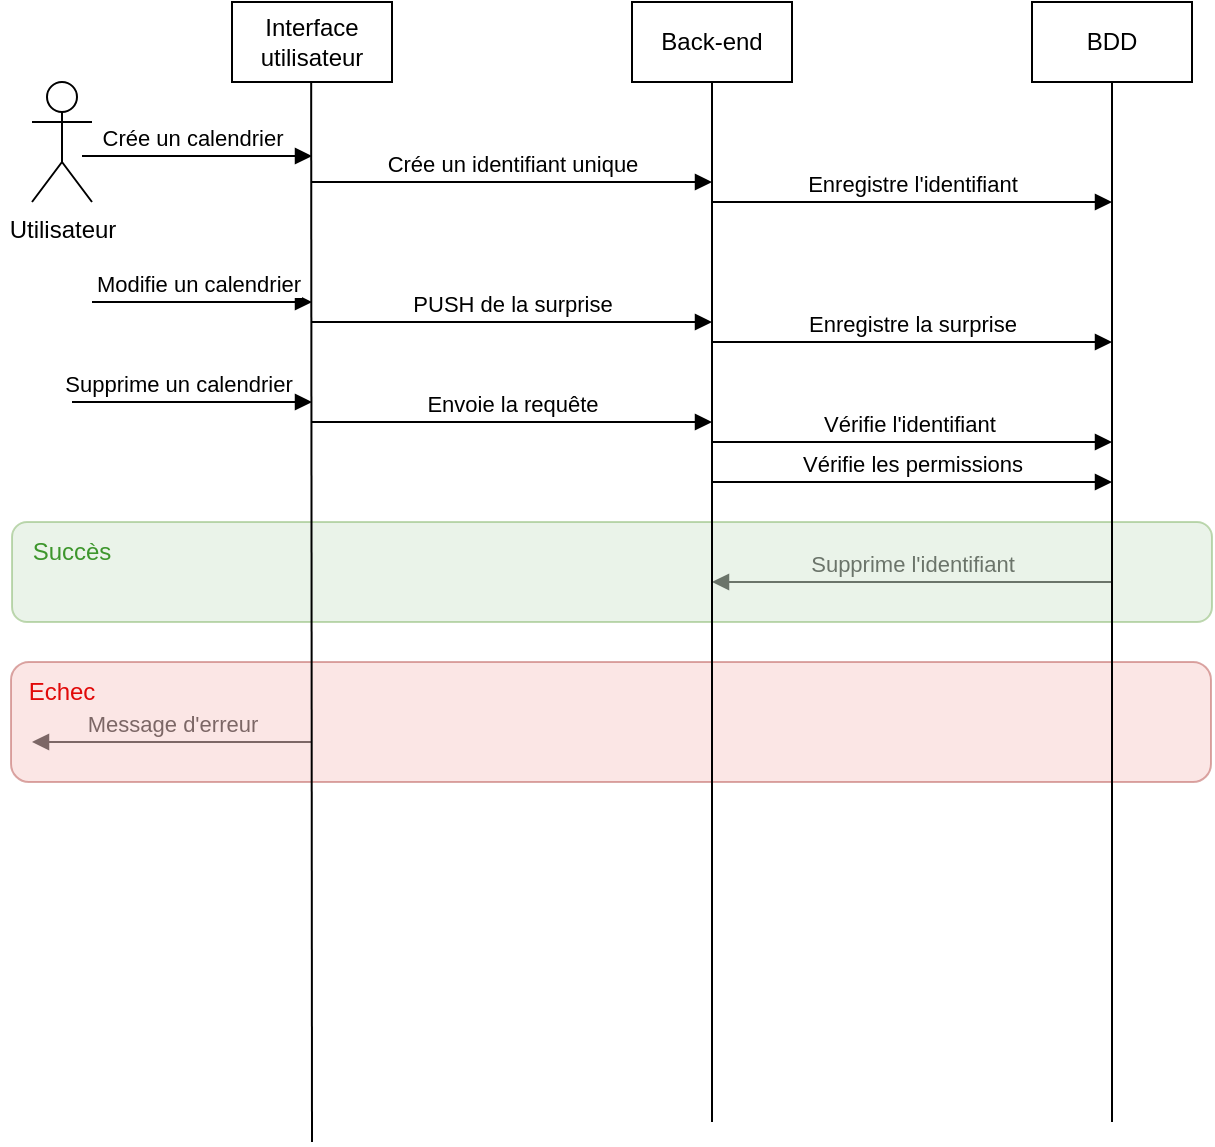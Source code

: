 <mxfile version="25.0.3">
  <diagram name="Page-1" id="2YBvvXClWsGukQMizWep">
    <mxGraphModel dx="954" dy="618" grid="1" gridSize="10" guides="1" tooltips="1" connect="1" arrows="1" fold="1" page="1" pageScale="1" pageWidth="850" pageHeight="1100" math="0" shadow="0">
      <root>
        <mxCell id="0" />
        <mxCell id="1" parent="0" />
        <mxCell id="XysUP8YYmFXSR3hWkTVW-45" value="Message d&#39;erreur" style="html=1;verticalAlign=bottom;endArrow=block;edgeStyle=elbowEdgeStyle;elbow=horizontal;curved=0;rounded=0;" parent="1" edge="1">
          <mxGeometry relative="1" as="geometry">
            <mxPoint x="310" y="430" as="sourcePoint" />
            <Array as="points">
              <mxPoint x="230" y="430" />
            </Array>
            <mxPoint x="170" y="430" as="targetPoint" />
          </mxGeometry>
        </mxCell>
        <mxCell id="XysUP8YYmFXSR3hWkTVW-48" value="" style="group" parent="1" vertex="1" connectable="0">
          <mxGeometry x="154.5" y="390" width="605" height="60" as="geometry" />
        </mxCell>
        <mxCell id="XysUP8YYmFXSR3hWkTVW-46" value="" style="rounded=1;whiteSpace=wrap;html=1;fillColor=#f8cecc;strokeColor=#b85450;opacity=50;" parent="XysUP8YYmFXSR3hWkTVW-48" vertex="1">
          <mxGeometry x="5" width="600" height="60" as="geometry" />
        </mxCell>
        <mxCell id="XysUP8YYmFXSR3hWkTVW-47" value="Echec" style="text;html=1;align=center;verticalAlign=middle;whiteSpace=wrap;rounded=0;fontColor=#e10909;" parent="XysUP8YYmFXSR3hWkTVW-48" vertex="1">
          <mxGeometry width="60" height="30" as="geometry" />
        </mxCell>
        <mxCell id="XysUP8YYmFXSR3hWkTVW-40" value="Supprime l&#39;identifiant" style="html=1;verticalAlign=bottom;endArrow=block;edgeStyle=elbowEdgeStyle;elbow=horizontal;curved=0;rounded=0;" parent="1" edge="1">
          <mxGeometry relative="1" as="geometry">
            <mxPoint x="710" y="350" as="sourcePoint" />
            <Array as="points">
              <mxPoint x="595" y="350" />
            </Array>
            <mxPoint x="510" y="350" as="targetPoint" />
          </mxGeometry>
        </mxCell>
        <mxCell id="XysUP8YYmFXSR3hWkTVW-43" value="" style="rounded=1;whiteSpace=wrap;html=1;fillColor=#d5e8d4;strokeColor=#82b366;opacity=50;" parent="1" vertex="1">
          <mxGeometry x="160" y="320" width="600" height="50" as="geometry" />
        </mxCell>
        <mxCell id="XysUP8YYmFXSR3hWkTVW-3" value="Utilisateur" style="shape=umlActor;verticalLabelPosition=bottom;verticalAlign=top;html=1;outlineConnect=0;" parent="1" vertex="1">
          <mxGeometry x="170" y="100" width="30" height="60" as="geometry" />
        </mxCell>
        <mxCell id="XysUP8YYmFXSR3hWkTVW-17" value="Interface utilisateur" style="rounded=0;whiteSpace=wrap;html=1;" parent="1" vertex="1">
          <mxGeometry x="270" y="60" width="80" height="40" as="geometry" />
        </mxCell>
        <mxCell id="XysUP8YYmFXSR3hWkTVW-18" value="Back-end" style="rounded=0;whiteSpace=wrap;html=1;" parent="1" vertex="1">
          <mxGeometry x="470" y="60" width="80" height="40" as="geometry" />
        </mxCell>
        <mxCell id="XysUP8YYmFXSR3hWkTVW-19" value="BDD" style="rounded=0;whiteSpace=wrap;html=1;" parent="1" vertex="1">
          <mxGeometry x="670" y="60" width="80" height="40" as="geometry" />
        </mxCell>
        <mxCell id="XysUP8YYmFXSR3hWkTVW-20" value="" style="endArrow=none;html=1;rounded=0;entryX=0.5;entryY=1;entryDx=0;entryDy=0;" parent="1" edge="1">
          <mxGeometry width="50" height="50" relative="1" as="geometry">
            <mxPoint x="310" y="630" as="sourcePoint" />
            <mxPoint x="309.58" y="100" as="targetPoint" />
          </mxGeometry>
        </mxCell>
        <mxCell id="XysUP8YYmFXSR3hWkTVW-24" value="" style="endArrow=none;html=1;rounded=0;entryX=0.5;entryY=1;entryDx=0;entryDy=0;" parent="1" target="XysUP8YYmFXSR3hWkTVW-18" edge="1">
          <mxGeometry width="50" height="50" relative="1" as="geometry">
            <mxPoint x="510" y="620" as="sourcePoint" />
            <mxPoint x="520" y="120" as="targetPoint" />
          </mxGeometry>
        </mxCell>
        <mxCell id="XysUP8YYmFXSR3hWkTVW-25" value="" style="endArrow=none;html=1;rounded=0;entryX=0.5;entryY=1;entryDx=0;entryDy=0;" parent="1" target="XysUP8YYmFXSR3hWkTVW-19" edge="1">
          <mxGeometry width="50" height="50" relative="1" as="geometry">
            <mxPoint x="710" y="620" as="sourcePoint" />
            <mxPoint x="520" y="120" as="targetPoint" />
          </mxGeometry>
        </mxCell>
        <mxCell id="XysUP8YYmFXSR3hWkTVW-29" value="Crée un calendrier" style="html=1;verticalAlign=bottom;endArrow=block;edgeStyle=elbowEdgeStyle;elbow=horizontal;curved=0;rounded=0;" parent="1" edge="1">
          <mxGeometry relative="1" as="geometry">
            <mxPoint x="200" y="137" as="sourcePoint" />
            <Array as="points">
              <mxPoint x="195" y="137" />
            </Array>
            <mxPoint x="310" y="137" as="targetPoint" />
          </mxGeometry>
        </mxCell>
        <mxCell id="XysUP8YYmFXSR3hWkTVW-44" value="Succès" style="text;html=1;align=center;verticalAlign=middle;whiteSpace=wrap;rounded=0;fontColor=#3d962c;" parent="1" vertex="1">
          <mxGeometry x="160" y="320" width="60" height="30" as="geometry" />
        </mxCell>
        <mxCell id="ME7Isw1Y2VR_pJokpX3x-1" value="Crée un identifiant unique" style="html=1;verticalAlign=bottom;endArrow=block;edgeStyle=elbowEdgeStyle;elbow=horizontal;curved=0;rounded=0;" edge="1" parent="1">
          <mxGeometry relative="1" as="geometry">
            <mxPoint x="310" y="150" as="sourcePoint" />
            <Array as="points">
              <mxPoint x="395" y="150" />
            </Array>
            <mxPoint x="510" y="150" as="targetPoint" />
          </mxGeometry>
        </mxCell>
        <mxCell id="ME7Isw1Y2VR_pJokpX3x-2" value="Enregistre l&#39;identifiant" style="html=1;verticalAlign=bottom;endArrow=block;edgeStyle=elbowEdgeStyle;elbow=horizontal;curved=0;rounded=0;" edge="1" parent="1">
          <mxGeometry relative="1" as="geometry">
            <mxPoint x="510" y="160" as="sourcePoint" />
            <Array as="points">
              <mxPoint x="595" y="160" />
            </Array>
            <mxPoint x="710" y="160" as="targetPoint" />
          </mxGeometry>
        </mxCell>
        <mxCell id="ME7Isw1Y2VR_pJokpX3x-3" value="Modifie un calendrier" style="html=1;verticalAlign=bottom;endArrow=block;edgeStyle=elbowEdgeStyle;elbow=horizontal;curved=0;rounded=0;" edge="1" parent="1">
          <mxGeometry relative="1" as="geometry">
            <mxPoint x="205" y="210" as="sourcePoint" />
            <Array as="points">
              <mxPoint x="200" y="210" />
            </Array>
            <mxPoint x="310" y="210" as="targetPoint" />
          </mxGeometry>
        </mxCell>
        <mxCell id="ME7Isw1Y2VR_pJokpX3x-4" value="PUSH de la surprise" style="html=1;verticalAlign=bottom;endArrow=block;edgeStyle=elbowEdgeStyle;elbow=horizontal;curved=0;rounded=0;" edge="1" parent="1">
          <mxGeometry relative="1" as="geometry">
            <mxPoint x="310" y="220" as="sourcePoint" />
            <Array as="points">
              <mxPoint x="395" y="220" />
            </Array>
            <mxPoint x="510" y="220" as="targetPoint" />
          </mxGeometry>
        </mxCell>
        <mxCell id="ME7Isw1Y2VR_pJokpX3x-5" value="Enregistre la surprise" style="html=1;verticalAlign=bottom;endArrow=block;edgeStyle=elbowEdgeStyle;elbow=horizontal;curved=0;rounded=0;" edge="1" parent="1">
          <mxGeometry relative="1" as="geometry">
            <mxPoint x="510" y="230" as="sourcePoint" />
            <Array as="points">
              <mxPoint x="595" y="230" />
            </Array>
            <mxPoint x="710" y="230" as="targetPoint" />
          </mxGeometry>
        </mxCell>
        <mxCell id="ME7Isw1Y2VR_pJokpX3x-6" value="Supprime un calendrier" style="html=1;verticalAlign=bottom;endArrow=block;edgeStyle=elbowEdgeStyle;elbow=horizontal;curved=0;rounded=0;" edge="1" parent="1">
          <mxGeometry relative="1" as="geometry">
            <mxPoint x="205" y="260" as="sourcePoint" />
            <Array as="points">
              <mxPoint x="190" y="260" />
            </Array>
            <mxPoint x="310" y="260" as="targetPoint" />
          </mxGeometry>
        </mxCell>
        <mxCell id="ME7Isw1Y2VR_pJokpX3x-7" value="Envoie la requête" style="html=1;verticalAlign=bottom;endArrow=block;edgeStyle=elbowEdgeStyle;elbow=horizontal;curved=0;rounded=0;" edge="1" parent="1">
          <mxGeometry relative="1" as="geometry">
            <mxPoint x="310" y="270" as="sourcePoint" />
            <Array as="points">
              <mxPoint x="395" y="270" />
            </Array>
            <mxPoint x="510" y="270" as="targetPoint" />
          </mxGeometry>
        </mxCell>
        <mxCell id="ME7Isw1Y2VR_pJokpX3x-8" value="Vérifie l&#39;identifiant&amp;nbsp;" style="html=1;verticalAlign=bottom;endArrow=block;edgeStyle=elbowEdgeStyle;elbow=horizontal;curved=0;rounded=0;" edge="1" parent="1">
          <mxGeometry relative="1" as="geometry">
            <mxPoint x="510" y="280" as="sourcePoint" />
            <Array as="points">
              <mxPoint x="595" y="280" />
            </Array>
            <mxPoint x="710" y="280" as="targetPoint" />
          </mxGeometry>
        </mxCell>
        <mxCell id="ME7Isw1Y2VR_pJokpX3x-9" value="Vérifie les permissions" style="html=1;verticalAlign=bottom;endArrow=block;edgeStyle=elbowEdgeStyle;elbow=horizontal;curved=0;rounded=0;" edge="1" parent="1">
          <mxGeometry relative="1" as="geometry">
            <mxPoint x="510" y="300" as="sourcePoint" />
            <Array as="points">
              <mxPoint x="595" y="300" />
            </Array>
            <mxPoint x="710" y="300" as="targetPoint" />
          </mxGeometry>
        </mxCell>
      </root>
    </mxGraphModel>
  </diagram>
</mxfile>
